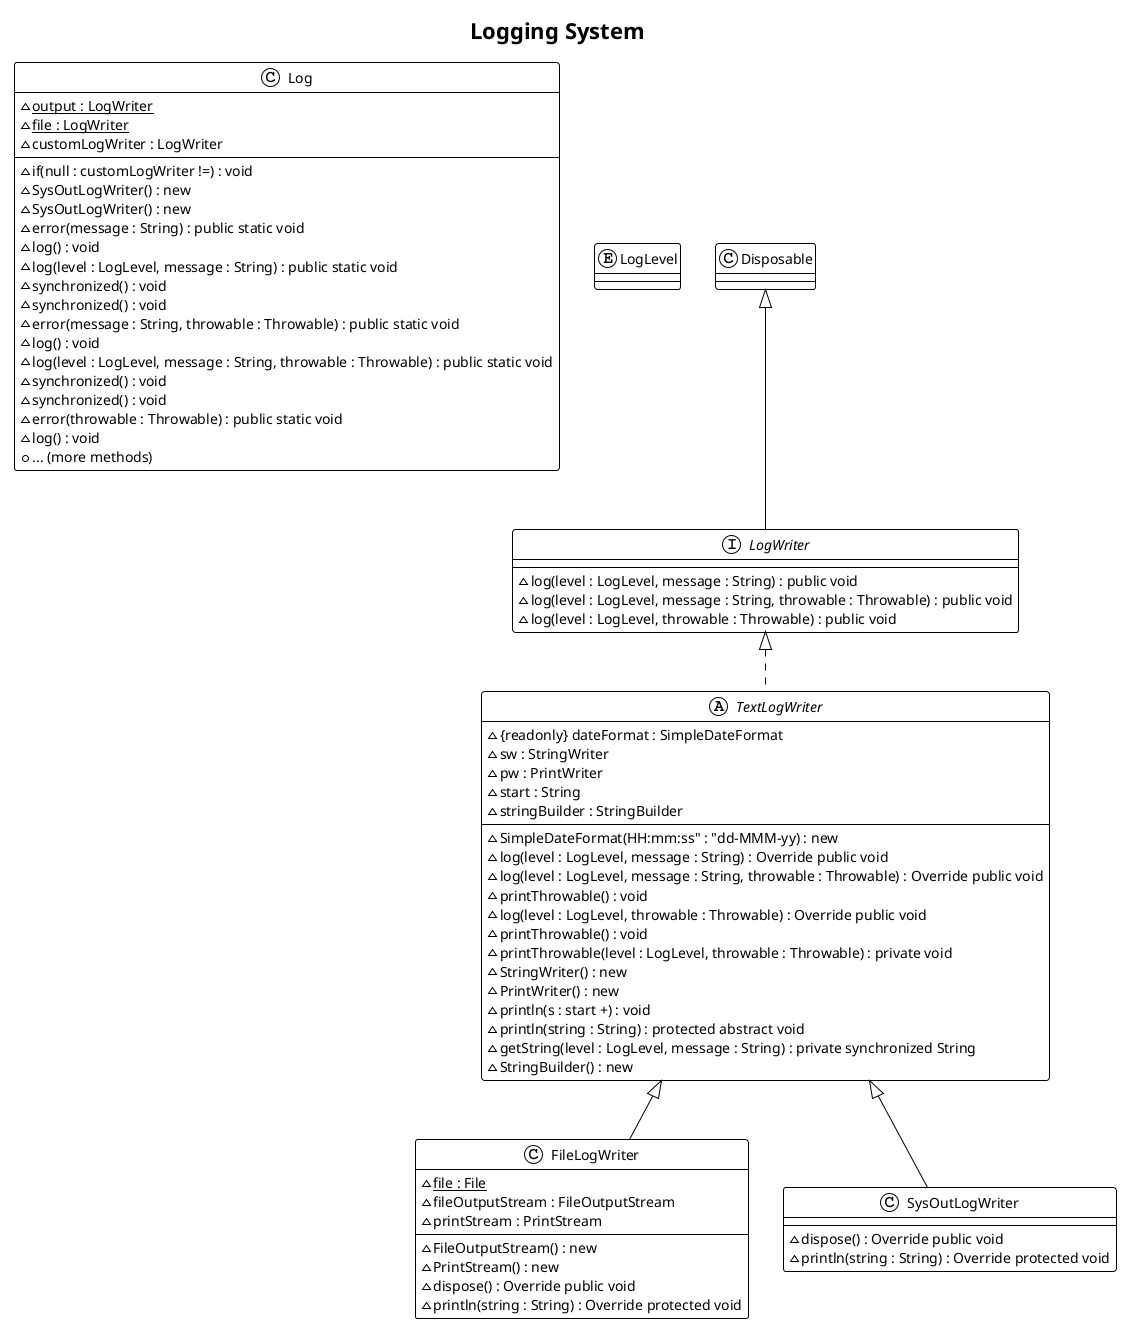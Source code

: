 @startuml Logging_System
!theme plain
title Logging System

    class Log {
        ~{static} output : LogWriter
        ~{static} file : LogWriter
        ~customLogWriter : LogWriter
        --
        ~if(null : customLogWriter !=) : void
        ~SysOutLogWriter() : new
        ~SysOutLogWriter() : new
        ~error(message : String) : public static void
        ~log() : void
        ~log(level : LogLevel, message : String) : public static void
        ~synchronized() : void
        ~synchronized() : void
        ~error(message : String, throwable : Throwable) : public static void
        ~log() : void
        ~log(level : LogLevel, message : String, throwable : Throwable) : public static void
        ~synchronized() : void
        ~synchronized() : void
        ~error(throwable : Throwable) : public static void
        ~log() : void
        +... (more methods)
    }
    enum LogLevel {
    }
    interface LogWriter {
        ~log(level : LogLevel, message : String) : public void
        ~log(level : LogLevel, message : String, throwable : Throwable) : public void
        ~log(level : LogLevel, throwable : Throwable) : public void
    }
    class FileLogWriter {
        ~{static} file : File
        ~fileOutputStream : FileOutputStream
        ~printStream : PrintStream
        --
        ~FileOutputStream() : new
        ~PrintStream() : new
        ~dispose() : Override public void
        ~println(string : String) : Override protected void
    }
    class SysOutLogWriter {
        ~dispose() : Override public void
        ~println(string : String) : Override protected void
    }
    abstract class TextLogWriter {
        ~{readonly} dateFormat : SimpleDateFormat
        ~sw : StringWriter
        ~pw : PrintWriter
        ~start : String
        ~stringBuilder : StringBuilder
        --
        ~SimpleDateFormat(HH:mm:ss" : "dd-MMM-yy) : new
        ~log(level : LogLevel, message : String) : Override public void
        ~log(level : LogLevel, message : String, throwable : Throwable) : Override public void
        ~printThrowable() : void
        ~log(level : LogLevel, throwable : Throwable) : Override public void
        ~printThrowable() : void
        ~printThrowable(level : LogLevel, throwable : Throwable) : private void
        ~StringWriter() : new
        ~PrintWriter() : new
        ~println(s : start +) : void
        ~println(string : String) : protected abstract void
        ~getString(level : LogLevel, message : String) : private synchronized String
        ~StringBuilder() : new
    }
    Disposable <|-- LogWriter
    TextLogWriter <|-- FileLogWriter
    TextLogWriter <|-- SysOutLogWriter
    LogWriter <|.. TextLogWriter
@enduml
